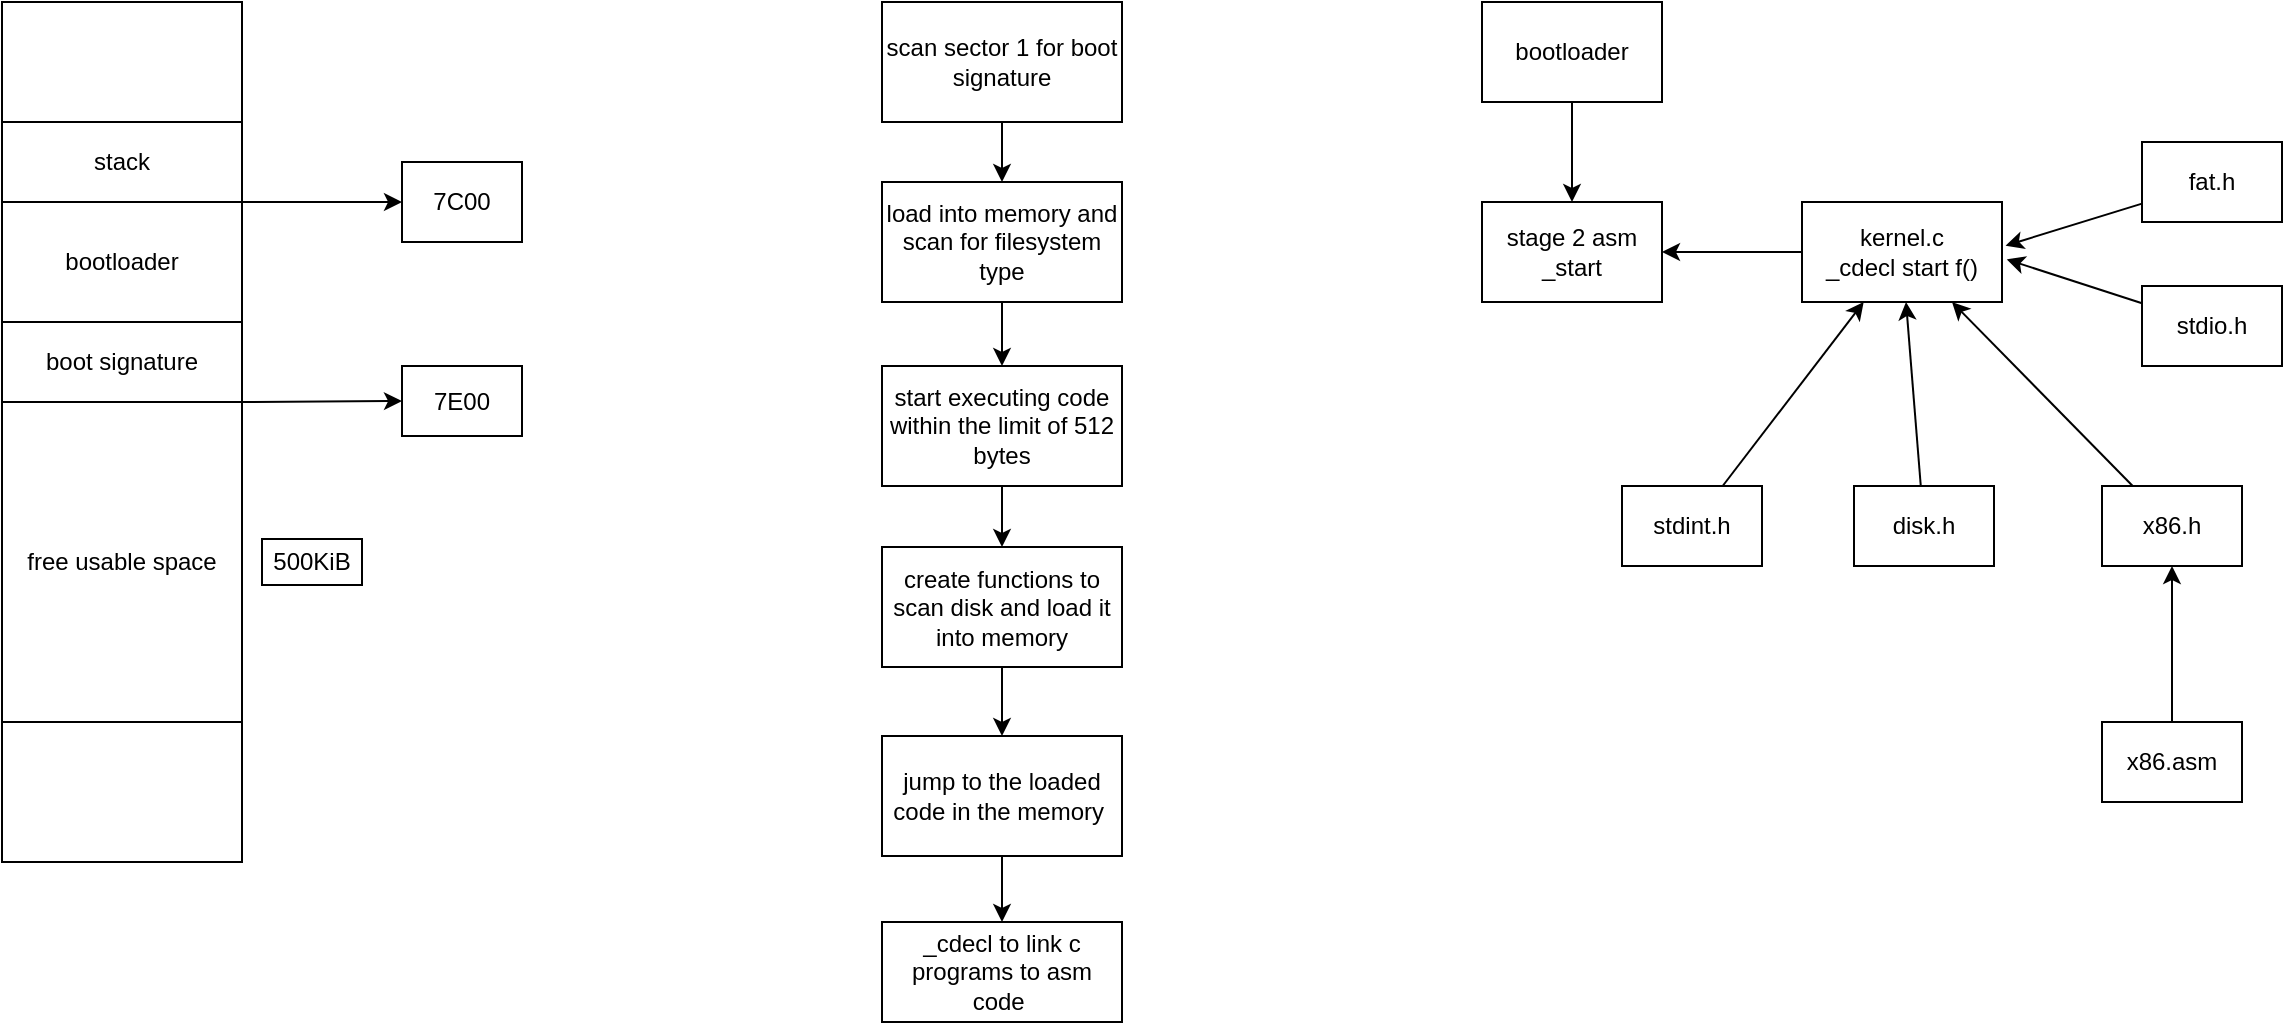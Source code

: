 <mxfile>
    <diagram id="MRlUITJN9H4J77TKrf0r" name="Page-1">
        <mxGraphModel dx="840" dy="513" grid="1" gridSize="10" guides="1" tooltips="1" connect="1" arrows="1" fold="1" page="1" pageScale="1" pageWidth="1200" pageHeight="1920" math="0" shadow="0">
            <root>
                <mxCell id="0"/>
                <mxCell id="1" parent="0"/>
                <mxCell id="2" value="" style="rounded=0;whiteSpace=wrap;html=1;" vertex="1" parent="1">
                    <mxGeometry x="40" y="40" width="120" height="430" as="geometry"/>
                </mxCell>
                <mxCell id="4" value="" style="rounded=0;whiteSpace=wrap;html=1;" vertex="1" parent="1">
                    <mxGeometry x="40" y="40" width="120" height="60" as="geometry"/>
                </mxCell>
                <mxCell id="5" value="7C00" style="rounded=0;whiteSpace=wrap;html=1;" vertex="1" parent="1">
                    <mxGeometry x="240" y="120" width="60" height="40" as="geometry"/>
                </mxCell>
                <mxCell id="7" value="free usable space" style="rounded=0;whiteSpace=wrap;html=1;" vertex="1" parent="1">
                    <mxGeometry x="40" y="240" width="120" height="160" as="geometry"/>
                </mxCell>
                <mxCell id="10" value="stack" style="rounded=0;whiteSpace=wrap;html=1;" vertex="1" parent="1">
                    <mxGeometry x="40" y="100" width="120" height="40" as="geometry"/>
                </mxCell>
                <mxCell id="12" value="" style="endArrow=classic;html=1;" edge="1" parent="1" target="5">
                    <mxGeometry width="50" height="50" relative="1" as="geometry">
                        <mxPoint x="160" y="140" as="sourcePoint"/>
                        <mxPoint x="190" y="150" as="targetPoint"/>
                    </mxGeometry>
                </mxCell>
                <mxCell id="13" value="bootloader" style="rounded=0;whiteSpace=wrap;html=1;" vertex="1" parent="1">
                    <mxGeometry x="40" y="140" width="120" height="60" as="geometry"/>
                </mxCell>
                <mxCell id="14" value="boot signature" style="rounded=0;whiteSpace=wrap;html=1;" vertex="1" parent="1">
                    <mxGeometry x="40" y="200" width="120" height="40" as="geometry"/>
                </mxCell>
                <mxCell id="15" value="7E00" style="rounded=0;whiteSpace=wrap;html=1;" vertex="1" parent="1">
                    <mxGeometry x="240" y="222" width="60" height="35" as="geometry"/>
                </mxCell>
                <mxCell id="16" value="" style="endArrow=classic;html=1;entryX=0;entryY=0.5;entryDx=0;entryDy=0;" edge="1" parent="1" target="15">
                    <mxGeometry width="50" height="50" relative="1" as="geometry">
                        <mxPoint x="160" y="240" as="sourcePoint"/>
                        <mxPoint x="210" y="190" as="targetPoint"/>
                    </mxGeometry>
                </mxCell>
                <mxCell id="17" value="500KiB" style="rounded=0;whiteSpace=wrap;html=1;" vertex="1" parent="1">
                    <mxGeometry x="170" y="308.5" width="50" height="23" as="geometry"/>
                </mxCell>
                <mxCell id="20" style="edgeStyle=none;html=1;entryX=0.5;entryY=0;entryDx=0;entryDy=0;" edge="1" parent="1" source="18" target="19">
                    <mxGeometry relative="1" as="geometry"/>
                </mxCell>
                <mxCell id="18" value="scan sector 1 for boot signature" style="rounded=0;whiteSpace=wrap;html=1;" vertex="1" parent="1">
                    <mxGeometry x="480" y="40" width="120" height="60" as="geometry"/>
                </mxCell>
                <mxCell id="23" value="" style="edgeStyle=none;html=1;" edge="1" parent="1" source="19" target="21">
                    <mxGeometry relative="1" as="geometry"/>
                </mxCell>
                <mxCell id="19" value="load into memory and scan for filesystem type" style="rounded=0;whiteSpace=wrap;html=1;" vertex="1" parent="1">
                    <mxGeometry x="480" y="130" width="120" height="60" as="geometry"/>
                </mxCell>
                <mxCell id="25" style="edgeStyle=none;html=1;entryX=0.5;entryY=0;entryDx=0;entryDy=0;" edge="1" parent="1" source="21" target="24">
                    <mxGeometry relative="1" as="geometry"/>
                </mxCell>
                <mxCell id="21" value="start executing code within the limit of 512 bytes" style="rounded=0;whiteSpace=wrap;html=1;" vertex="1" parent="1">
                    <mxGeometry x="480" y="222" width="120" height="60" as="geometry"/>
                </mxCell>
                <mxCell id="27" style="edgeStyle=none;html=1;entryX=0.5;entryY=0;entryDx=0;entryDy=0;" edge="1" parent="1" source="24" target="26">
                    <mxGeometry relative="1" as="geometry"/>
                </mxCell>
                <mxCell id="24" value="create functions to scan disk and load it into memory" style="rounded=0;whiteSpace=wrap;html=1;" vertex="1" parent="1">
                    <mxGeometry x="480" y="312.5" width="120" height="60" as="geometry"/>
                </mxCell>
                <mxCell id="29" style="edgeStyle=none;html=1;entryX=0.5;entryY=0;entryDx=0;entryDy=0;" edge="1" parent="1" source="26" target="28">
                    <mxGeometry relative="1" as="geometry">
                        <mxPoint x="540" y="490" as="targetPoint"/>
                    </mxGeometry>
                </mxCell>
                <mxCell id="26" value="jump to the loaded code in the memory&amp;nbsp;" style="rounded=0;whiteSpace=wrap;html=1;" vertex="1" parent="1">
                    <mxGeometry x="480" y="407" width="120" height="60" as="geometry"/>
                </mxCell>
                <mxCell id="28" value="_cdecl to link c programs to asm code&amp;nbsp;" style="rounded=0;whiteSpace=wrap;html=1;" vertex="1" parent="1">
                    <mxGeometry x="480" y="500" width="120" height="50" as="geometry"/>
                </mxCell>
                <mxCell id="32" style="edgeStyle=none;html=1;entryX=0.5;entryY=0;entryDx=0;entryDy=0;" edge="1" parent="1" source="30" target="31">
                    <mxGeometry relative="1" as="geometry"/>
                </mxCell>
                <mxCell id="30" value="bootloader" style="rounded=0;whiteSpace=wrap;html=1;" vertex="1" parent="1">
                    <mxGeometry x="780" y="40" width="90" height="50" as="geometry"/>
                </mxCell>
                <mxCell id="31" value="stage 2 asm&lt;br&gt;_start" style="rounded=0;whiteSpace=wrap;html=1;" vertex="1" parent="1">
                    <mxGeometry x="780" y="140" width="90" height="50" as="geometry"/>
                </mxCell>
                <mxCell id="45" style="edgeStyle=none;html=1;entryX=1;entryY=0.5;entryDx=0;entryDy=0;" edge="1" parent="1" source="33" target="31">
                    <mxGeometry relative="1" as="geometry"/>
                </mxCell>
                <mxCell id="33" value="kernel.c&lt;br&gt;_cdecl start f()" style="rounded=0;whiteSpace=wrap;html=1;" vertex="1" parent="1">
                    <mxGeometry x="940" y="140" width="100" height="50" as="geometry"/>
                </mxCell>
                <mxCell id="44" style="edgeStyle=none;html=1;" edge="1" parent="1" source="35" target="33">
                    <mxGeometry relative="1" as="geometry"/>
                </mxCell>
                <mxCell id="35" value="stdint.h" style="rounded=0;whiteSpace=wrap;html=1;" vertex="1" parent="1">
                    <mxGeometry x="850" y="282" width="70" height="40" as="geometry"/>
                </mxCell>
                <mxCell id="43" style="edgeStyle=none;html=1;" edge="1" parent="1" source="36" target="33">
                    <mxGeometry relative="1" as="geometry"/>
                </mxCell>
                <mxCell id="36" value="disk.h" style="rounded=0;whiteSpace=wrap;html=1;" vertex="1" parent="1">
                    <mxGeometry x="966" y="282" width="70" height="40" as="geometry"/>
                </mxCell>
                <mxCell id="46" style="edgeStyle=none;html=1;entryX=1.024;entryY=0.574;entryDx=0;entryDy=0;entryPerimeter=0;" edge="1" parent="1" source="37" target="33">
                    <mxGeometry relative="1" as="geometry"/>
                </mxCell>
                <mxCell id="37" value="stdio.h" style="rounded=0;whiteSpace=wrap;html=1;" vertex="1" parent="1">
                    <mxGeometry x="1110" y="182" width="70" height="40" as="geometry"/>
                </mxCell>
                <mxCell id="40" style="edgeStyle=none;html=1;entryX=1.018;entryY=0.437;entryDx=0;entryDy=0;entryPerimeter=0;" edge="1" parent="1" source="38" target="33">
                    <mxGeometry relative="1" as="geometry"/>
                </mxCell>
                <mxCell id="38" value="fat.h" style="rounded=0;whiteSpace=wrap;html=1;" vertex="1" parent="1">
                    <mxGeometry x="1110" y="110" width="70" height="40" as="geometry"/>
                </mxCell>
                <mxCell id="47" style="edgeStyle=none;html=1;entryX=0.75;entryY=1;entryDx=0;entryDy=0;" edge="1" parent="1" source="39" target="33">
                    <mxGeometry relative="1" as="geometry"/>
                </mxCell>
                <mxCell id="39" value="x86.h" style="rounded=0;whiteSpace=wrap;html=1;" vertex="1" parent="1">
                    <mxGeometry x="1090" y="282" width="70" height="40" as="geometry"/>
                </mxCell>
                <mxCell id="49" style="edgeStyle=none;html=1;entryX=0.5;entryY=1;entryDx=0;entryDy=0;" edge="1" parent="1" source="48" target="39">
                    <mxGeometry relative="1" as="geometry"/>
                </mxCell>
                <mxCell id="48" value="x86.asm" style="rounded=0;whiteSpace=wrap;html=1;" vertex="1" parent="1">
                    <mxGeometry x="1090" y="400" width="70" height="40" as="geometry"/>
                </mxCell>
            </root>
        </mxGraphModel>
    </diagram>
</mxfile>